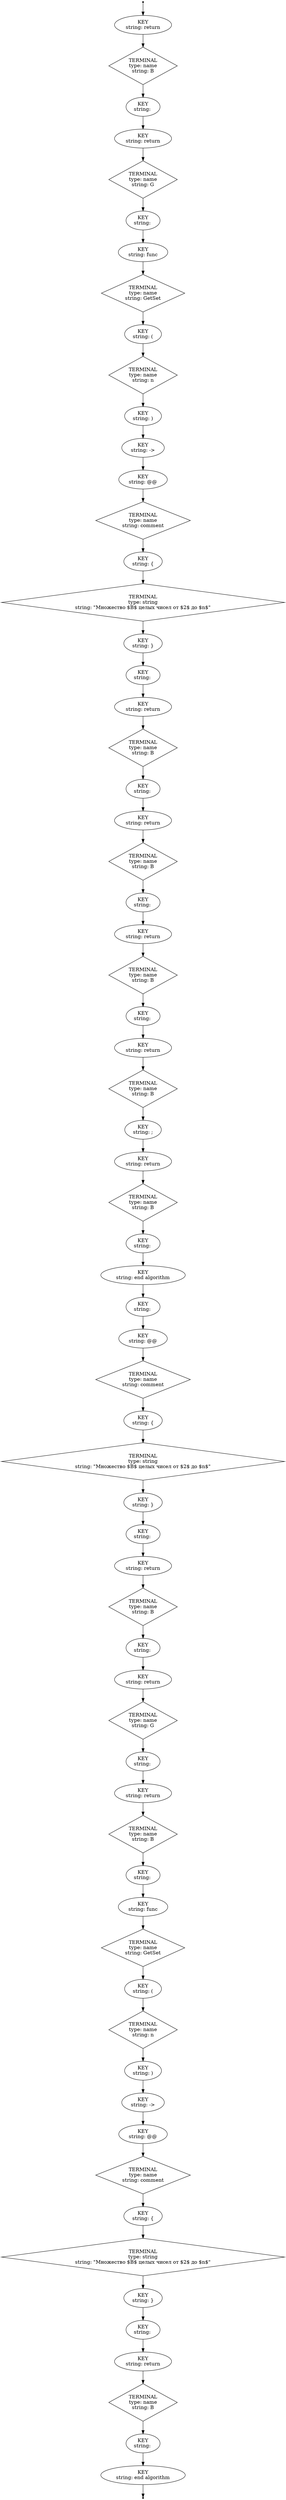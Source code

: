digraph token_stream_after_scanner {
	0 [label="" shape=point]
	1 [label="KEY
string: return" shape=oval]
	0 -> 1
	2 [label="TERMINAL
type: name
string: B" shape=diamond]
	1 -> 2
	3 [label="KEY
string: \n" shape=oval]
	2 -> 3
	4 [label="KEY
string: return" shape=oval]
	3 -> 4
	5 [label="TERMINAL
type: name
string: G" shape=diamond]
	4 -> 5
	6 [label="KEY
string: \n" shape=oval]
	5 -> 6
	7 [label="KEY
string: func" shape=oval]
	6 -> 7
	8 [label="TERMINAL
type: name
string: GetSet" shape=diamond]
	7 -> 8
	9 [label="KEY
string: (" shape=oval]
	8 -> 9
	10 [label="TERMINAL
type: name
string: n" shape=diamond]
	9 -> 10
	11 [label="KEY
string: )" shape=oval]
	10 -> 11
	12 [label="KEY
string: ->" shape=oval]
	11 -> 12
	13 [label="KEY
string: @@" shape=oval]
	12 -> 13
	14 [label="TERMINAL
type: name
string: comment" shape=diamond]
	13 -> 14
	15 [label="KEY
string: {" shape=oval]
	14 -> 15
	16 [label="TERMINAL
type: string
string: \"Множество $B$ целых чисел от $2$ до $n$\"" shape=diamond]
	15 -> 16
	17 [label="KEY
string: }" shape=oval]
	16 -> 17
	18 [label="KEY
string: \n" shape=oval]
	17 -> 18
	19 [label="KEY
string: return" shape=oval]
	18 -> 19
	20 [label="TERMINAL
type: name
string: B" shape=diamond]
	19 -> 20
	21 [label="KEY
string: \n" shape=oval]
	20 -> 21
	22 [label="KEY
string: return" shape=oval]
	21 -> 22
	23 [label="TERMINAL
type: name
string: B" shape=diamond]
	22 -> 23
	24 [label="KEY
string: \n" shape=oval]
	23 -> 24
	25 [label="KEY
string: return" shape=oval]
	24 -> 25
	26 [label="TERMINAL
type: name
string: B" shape=diamond]
	25 -> 26
	27 [label="KEY
string: \n" shape=oval]
	26 -> 27
	28 [label="KEY
string: return" shape=oval]
	27 -> 28
	29 [label="TERMINAL
type: name
string: B" shape=diamond]
	28 -> 29
	30 [label="KEY
string: ;" shape=oval]
	29 -> 30
	31 [label="KEY
string: return" shape=oval]
	30 -> 31
	32 [label="TERMINAL
type: name
string: B" shape=diamond]
	31 -> 32
	33 [label="KEY
string: \n" shape=oval]
	32 -> 33
	34 [label="KEY
string: end algorithm" shape=oval]
	33 -> 34
	35 [label="KEY
string: \n" shape=oval]
	34 -> 35
	36 [label="KEY
string: @@" shape=oval]
	35 -> 36
	37 [label="TERMINAL
type: name
string: comment" shape=diamond]
	36 -> 37
	38 [label="KEY
string: {" shape=oval]
	37 -> 38
	39 [label="TERMINAL
type: string
string: \"Множество $B$ целых чисел от $2$ до $n$\"" shape=diamond]
	38 -> 39
	40 [label="KEY
string: }" shape=oval]
	39 -> 40
	41 [label="KEY
string: \n" shape=oval]
	40 -> 41
	42 [label="KEY
string: return" shape=oval]
	41 -> 42
	43 [label="TERMINAL
type: name
string: B" shape=diamond]
	42 -> 43
	44 [label="KEY
string: \n" shape=oval]
	43 -> 44
	45 [label="KEY
string: return" shape=oval]
	44 -> 45
	46 [label="TERMINAL
type: name
string: G" shape=diamond]
	45 -> 46
	47 [label="KEY
string: \n" shape=oval]
	46 -> 47
	48 [label="KEY
string: return" shape=oval]
	47 -> 48
	49 [label="TERMINAL
type: name
string: B" shape=diamond]
	48 -> 49
	50 [label="KEY
string: \n" shape=oval]
	49 -> 50
	51 [label="KEY
string: func" shape=oval]
	50 -> 51
	52 [label="TERMINAL
type: name
string: GetSet" shape=diamond]
	51 -> 52
	53 [label="KEY
string: (" shape=oval]
	52 -> 53
	54 [label="TERMINAL
type: name
string: n" shape=diamond]
	53 -> 54
	55 [label="KEY
string: )" shape=oval]
	54 -> 55
	56 [label="KEY
string: ->" shape=oval]
	55 -> 56
	57 [label="KEY
string: @@" shape=oval]
	56 -> 57
	58 [label="TERMINAL
type: name
string: comment" shape=diamond]
	57 -> 58
	59 [label="KEY
string: {" shape=oval]
	58 -> 59
	60 [label="TERMINAL
type: string
string: \"Множество $B$ целых чисел от $2$ до $n$\"" shape=diamond]
	59 -> 60
	61 [label="KEY
string: }" shape=oval]
	60 -> 61
	62 [label="KEY
string: \n" shape=oval]
	61 -> 62
	63 [label="KEY
string: return" shape=oval]
	62 -> 63
	64 [label="TERMINAL
type: name
string: B" shape=diamond]
	63 -> 64
	65 [label="KEY
string: \n" shape=oval]
	64 -> 65
	66 [label="KEY
string: end algorithm" shape=oval]
	65 -> 66
	67 [label="" shape=point]
	66 -> 67
}
